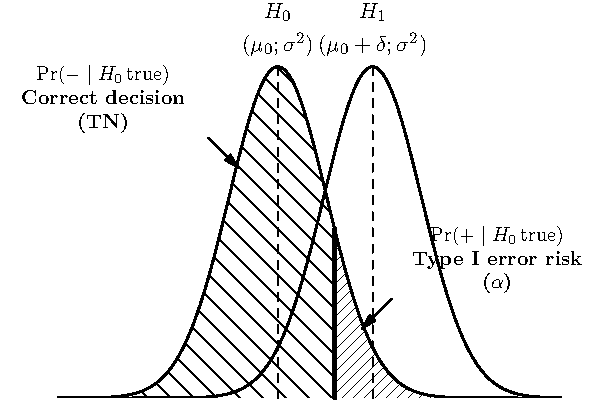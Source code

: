 import graph;
import patterns;

size(300,200,IgnoreAspect);

real xmin=-4,xmax=4;
real ymin=0,ymax=1;
real PI=3.141593;
real sd=.6;
real a=1, b=-.5;

// Definition of fonctions f and g :
real f(real x) {return 1/sqrt(2*PI*sd)*exp(-(x+.5)^2/(2*sd));}
real g(real x) {return 1/sqrt(2*PI*sd)*exp(-(x-1)^2/(2*sd));}

// Trace the curves :
path Cf=graph(f,xmin,xmax,n=400);
path Cg=graph(g,xmin,xmax,n=400);
draw(Cf,linewidth(1bp));
draw(Cg,linewidth(1bp));
xlimits(xmin,xmax,Crop);
ylimits(ymin,ymax,Crop);

draw((a,0)--(a,g(a)),dashed);
draw((b,0)--(b,f(b)),dashed);
draw((0.4,0)--(0.4,f(0.4)),linewidth(2bp));

label("\small $H_1$",(a,.6));
label("\small $(\mu_0+\delta;\sigma^2)$",(a,.55));
label("\small $H_0$",(b,.6));
label("\small $(\mu_0;\sigma^2)$",(b,.55));
arrow(minipage("\centering\footnotesize $\Pr(-\mid H_0\, \textrm{true})$\\ \bf Correct decision (TN)"),(-1.05,.35),NW);
arrow(minipage("\centering\footnotesize $\Pr(+\mid H_0\, \textrm{true})$\\ \bf Type I error risk ($\alpha$)"),(0.75,.1),NE);

//xaxis("Internal Response (a.u.)",Bottom);
//yaxis("Probability",Left);

path q0=(0.4,0)--(0.25,1);
path q1=(xmin,0)--(xmin,1);
path q2=(xmin,0)--(xmax,0);
path q3=(xmax,0)--(xmax,1);
add("hachure",hatch(8,NW));
add("hachure2",hatch(4,NE));

fill(buildcycle(q1,graph(f,xmin,xmax),q0,q2),pattern("hachure")); 
fill(buildcycle(q0,graph(f,xmin,xmax),q3,q2),pattern("hachure2")); 
